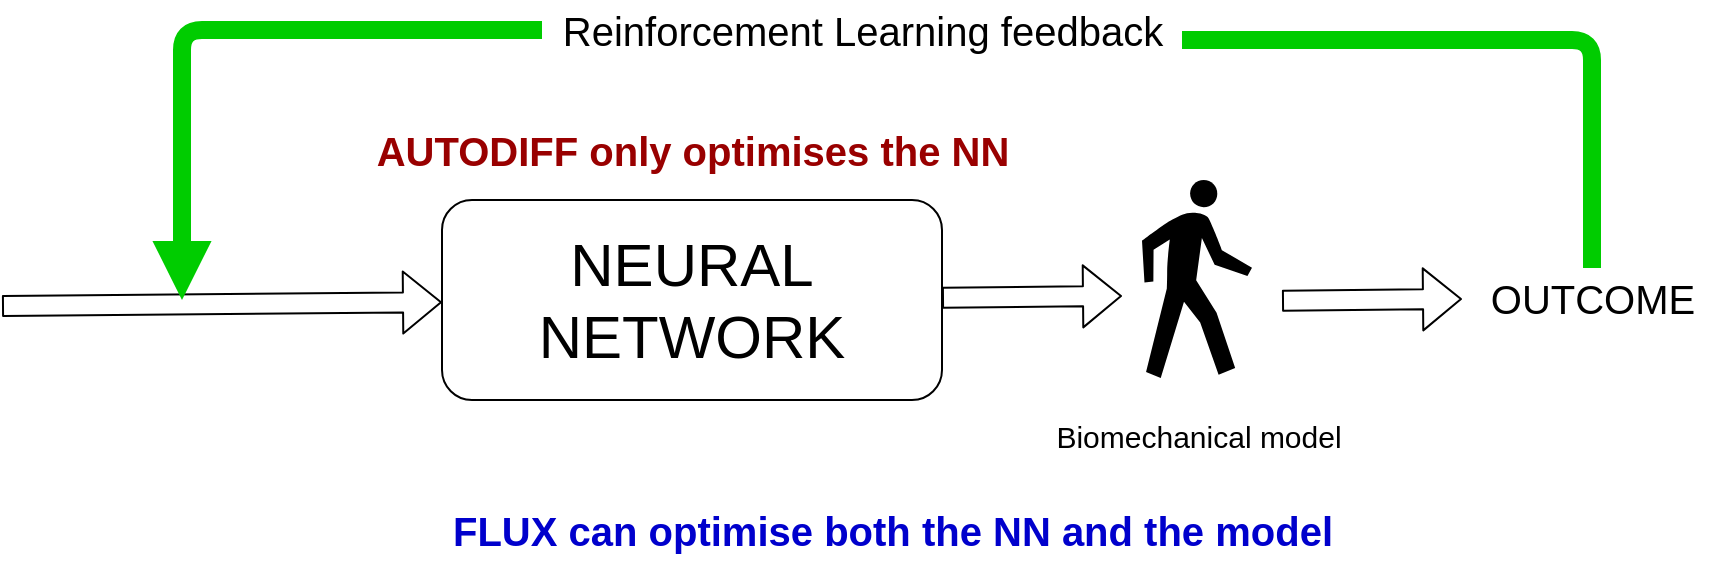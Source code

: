 <mxfile version="12.9.3" type="device"><diagram id="RerGtXJefabZLA4IZbGL" name="Page-1"><mxGraphModel dx="1102" dy="770" grid="1" gridSize="10" guides="1" tooltips="1" connect="1" arrows="1" fold="1" page="1" pageScale="0.9" pageWidth="1169" pageHeight="827" math="1" shadow="0"><root><mxCell id="0"/><mxCell id="1" parent="0"/><mxCell id="6vMEF1ihPC1iQk1IA_dV-3" value="&lt;font style=&quot;font-size: 15px&quot;&gt;Biomechanical model&lt;/font&gt;" style="shape=mxgraph.signs.people.walking;html=1;pointerEvents=1;fillColor=#000000;strokeColor=none;verticalLabelPosition=bottom;verticalAlign=top;align=center;fontSize=30;" parent="1" vertex="1"><mxGeometry x="690" y="120" width="55" height="99" as="geometry"/></mxCell><mxCell id="6vMEF1ihPC1iQk1IA_dV-11" value="" style="shape=flexArrow;endArrow=classic;html=1;" parent="1" target="6vMEF1ihPC1iQk1IA_dV-12" edge="1"><mxGeometry width="50" height="50" relative="1" as="geometry"><mxPoint x="120" y="183" as="sourcePoint"/><mxPoint x="310" y="179" as="targetPoint"/></mxGeometry></mxCell><mxCell id="6vMEF1ihPC1iQk1IA_dV-12" value="NEURAL&lt;br&gt;NETWORK" style="rounded=1;whiteSpace=wrap;html=1;fontSize=30;" parent="1" vertex="1"><mxGeometry x="340" y="130" width="250" height="100" as="geometry"/></mxCell><mxCell id="6vMEF1ihPC1iQk1IA_dV-13" value="" style="shape=flexArrow;endArrow=classic;html=1;" parent="1" source="6vMEF1ihPC1iQk1IA_dV-12" edge="1"><mxGeometry width="50" height="50" relative="1" as="geometry"><mxPoint x="160" y="193" as="sourcePoint"/><mxPoint x="680" y="178" as="targetPoint"/></mxGeometry></mxCell><mxCell id="6vMEF1ihPC1iQk1IA_dV-18" value="" style="edgeStyle=elbowEdgeStyle;elbow=vertical;endArrow=none;html=1;fontSize=30;startArrow=none;startFill=0;endFill=0;strokeColor=#00CC00;strokeWidth=9;" parent="1" edge="1" target="fO0NPKqVRVCB2RTSxLpb-3" source="6vMEF1ihPC1iQk1IA_dV-19"><mxGeometry width="50" height="50" relative="1" as="geometry"><mxPoint x="230" y="179" as="sourcePoint"/><mxPoint x="854.75" y="95" as="targetPoint"/><Array as="points"><mxPoint x="915" y="50"/><mxPoint x="495.25" y="185"/></Array></mxGeometry></mxCell><mxCell id="fO0NPKqVRVCB2RTSxLpb-1" value="" style="shape=flexArrow;endArrow=classic;html=1;" edge="1" parent="1"><mxGeometry width="50" height="50" relative="1" as="geometry"><mxPoint x="760" y="180.337" as="sourcePoint"/><mxPoint x="850" y="179.5" as="targetPoint"/></mxGeometry></mxCell><mxCell id="fO0NPKqVRVCB2RTSxLpb-3" value="OUTCOME" style="text;html=1;align=center;verticalAlign=middle;resizable=0;points=[];autosize=1;fontSize=20;" vertex="1" parent="1"><mxGeometry x="855" y="164" width="120" height="30" as="geometry"/></mxCell><mxCell id="fO0NPKqVRVCB2RTSxLpb-5" value="FLUX can optimise both the NN and the model" style="text;html=1;align=center;verticalAlign=middle;resizable=0;points=[];autosize=1;fontSize=20;fontStyle=1;fontColor=#0000CC;" vertex="1" parent="1"><mxGeometry x="335" y="280" width="460" height="30" as="geometry"/></mxCell><mxCell id="fO0NPKqVRVCB2RTSxLpb-6" value="AUTODIFF only optimises the NN" style="text;html=1;align=center;verticalAlign=middle;resizable=0;points=[];autosize=1;fontSize=20;fontStyle=1;fontColor=#990000;" vertex="1" parent="1"><mxGeometry x="300" y="90" width="330" height="30" as="geometry"/></mxCell><mxCell id="6vMEF1ihPC1iQk1IA_dV-19" value="Reinforcement Learning feedback" style="text;html=1;align=center;verticalAlign=middle;resizable=0;points=[];autosize=1;fontSize=20;" parent="1" vertex="1"><mxGeometry x="390" y="30" width="320" height="30" as="geometry"/></mxCell><mxCell id="fO0NPKqVRVCB2RTSxLpb-8" value="" style="edgeStyle=elbowEdgeStyle;elbow=vertical;endArrow=none;html=1;fontSize=30;startArrow=block;startFill=1;endFill=0;strokeColor=#00CC00;strokeWidth=9;" edge="1" parent="1" target="6vMEF1ihPC1iQk1IA_dV-19"><mxGeometry width="50" height="50" relative="1" as="geometry"><mxPoint x="210" y="180" as="sourcePoint"/><mxPoint x="275" y="534" as="targetPoint"/><Array as="points"><mxPoint x="370" y="45"/></Array></mxGeometry></mxCell></root></mxGraphModel></diagram></mxfile>